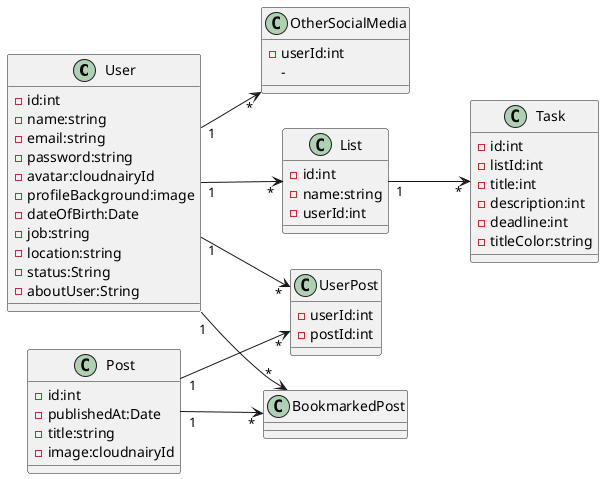 @startuml
left to right direction
class User{
    -id:int
    -name:string
    -email:string
    -password:string
    -avatar:cloudnairyId
    -profileBackground:image
    -dateOfBirth:Date
    -job:string
    -location:string
    -status:String
    -aboutUser:String
}


class OtherSocialMedia {
    -userId:int
    -
}
class Post{
    -id:int
    -publishedAt:Date
    -title:string
    -image:cloudnairyId
}
class UserPost{
    -userId:int
    -postId:int
}


class List {
    -id:int
    -name:string
    -userId:int
}
class Task{
    -id:int
    -listId:int
    -title:int
    -description:int
    -deadline:int
    -titleColor:string
}
class BookmarkedPost

User "1" --> "*" List
List "1" --> "*" Task
User "1" --> "*" UserPost
Post "1" --> "*" UserPost
User "1" --> "*" BookmarkedPost
Post "1" --> "*" BookmarkedPost
User "1" --> "*" OtherSocialMedia
@enduml